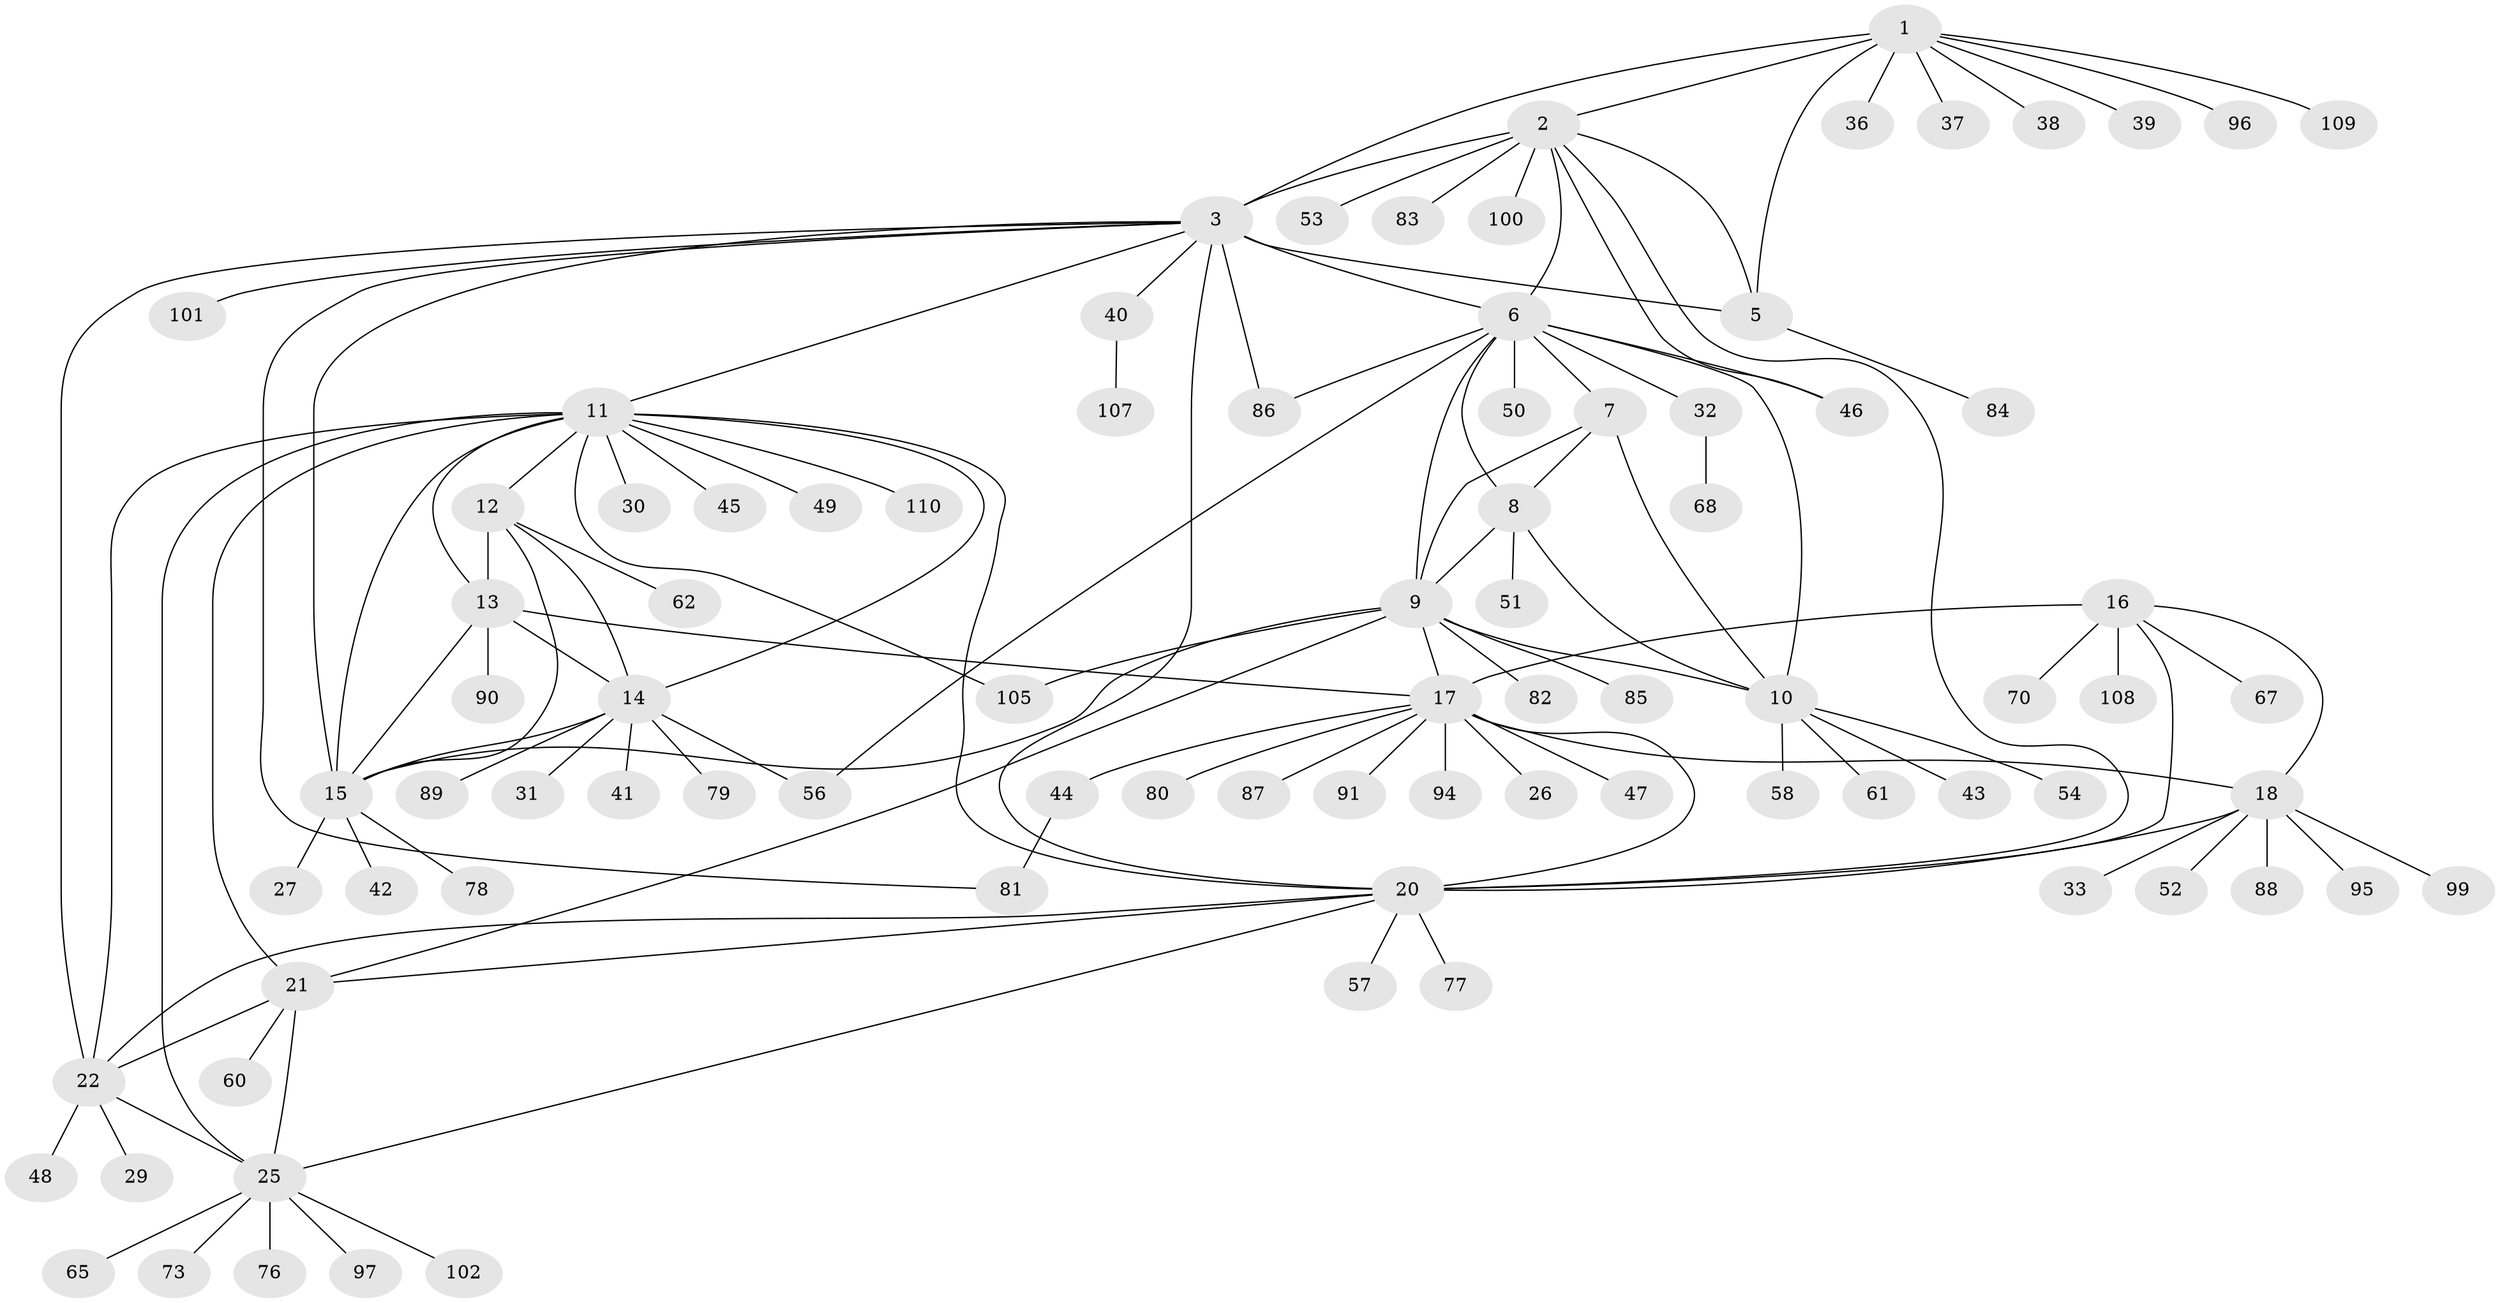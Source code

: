 // original degree distribution, {11: 0.01818181818181818, 8: 0.05454545454545454, 9: 0.02727272727272727, 5: 0.01818181818181818, 10: 0.045454545454545456, 4: 0.00909090909090909, 7: 0.02727272727272727, 6: 0.02727272727272727, 2: 0.11818181818181818, 1: 0.6181818181818182, 3: 0.03636363636363636}
// Generated by graph-tools (version 1.1) at 2025/11/02/27/25 16:11:29]
// undirected, 87 vertices, 124 edges
graph export_dot {
graph [start="1"]
  node [color=gray90,style=filled];
  1 [super="+28"];
  2 [super="+55"];
  3 [super="+4"];
  5;
  6 [super="+35"];
  7;
  8;
  9 [super="+74"];
  10 [super="+34"];
  11 [super="+23"];
  12 [super="+106"];
  13 [super="+66"];
  14 [super="+75"];
  15 [super="+71"];
  16 [super="+59"];
  17 [super="+19"];
  18 [super="+69"];
  20 [super="+24"];
  21;
  22 [super="+92"];
  25 [super="+63"];
  26 [super="+64"];
  27;
  29;
  30;
  31;
  32;
  33;
  36;
  37;
  38;
  39;
  40 [super="+103"];
  41 [super="+72"];
  42;
  43;
  44 [super="+98"];
  45;
  46;
  47;
  48;
  49;
  50 [super="+93"];
  51;
  52 [super="+104"];
  53;
  54;
  56;
  57;
  58;
  60;
  61;
  62;
  65;
  67;
  68;
  70;
  73;
  76;
  77;
  78;
  79;
  80;
  81;
  82;
  83;
  84;
  85;
  86;
  87;
  88;
  89;
  90;
  91;
  94;
  95;
  96;
  97;
  99;
  100;
  101;
  102;
  105;
  107;
  108;
  109;
  110;
  1 -- 2;
  1 -- 3 [weight=2];
  1 -- 5;
  1 -- 36;
  1 -- 37;
  1 -- 38;
  1 -- 39;
  1 -- 96;
  1 -- 109;
  2 -- 3 [weight=2];
  2 -- 5;
  2 -- 6;
  2 -- 20;
  2 -- 46;
  2 -- 53;
  2 -- 83;
  2 -- 100;
  3 -- 5 [weight=2];
  3 -- 81;
  3 -- 20;
  3 -- 6;
  3 -- 101;
  3 -- 40;
  3 -- 11;
  3 -- 15;
  3 -- 86;
  3 -- 22;
  5 -- 84;
  6 -- 7;
  6 -- 8;
  6 -- 9;
  6 -- 10;
  6 -- 32;
  6 -- 46;
  6 -- 50;
  6 -- 86;
  6 -- 56;
  7 -- 8;
  7 -- 9;
  7 -- 10;
  8 -- 9;
  8 -- 10;
  8 -- 51;
  9 -- 10;
  9 -- 15;
  9 -- 21;
  9 -- 82;
  9 -- 105;
  9 -- 85;
  9 -- 17;
  10 -- 58;
  10 -- 61;
  10 -- 43;
  10 -- 54;
  11 -- 12;
  11 -- 13;
  11 -- 14;
  11 -- 15;
  11 -- 30;
  11 -- 49;
  11 -- 105;
  11 -- 45;
  11 -- 110;
  11 -- 20;
  11 -- 21;
  11 -- 22;
  11 -- 25;
  12 -- 13;
  12 -- 14;
  12 -- 15;
  12 -- 62;
  13 -- 14;
  13 -- 15;
  13 -- 17;
  13 -- 90;
  14 -- 15;
  14 -- 31;
  14 -- 41;
  14 -- 56;
  14 -- 79;
  14 -- 89;
  15 -- 27;
  15 -- 42;
  15 -- 78;
  16 -- 17 [weight=2];
  16 -- 18;
  16 -- 20;
  16 -- 67;
  16 -- 70;
  16 -- 108;
  17 -- 18 [weight=2];
  17 -- 20 [weight=2];
  17 -- 26;
  17 -- 44;
  17 -- 80;
  17 -- 91;
  17 -- 47;
  17 -- 87;
  17 -- 94;
  18 -- 20;
  18 -- 33;
  18 -- 52;
  18 -- 88;
  18 -- 95;
  18 -- 99;
  20 -- 21;
  20 -- 22;
  20 -- 25;
  20 -- 77;
  20 -- 57;
  21 -- 22;
  21 -- 25;
  21 -- 60;
  22 -- 25;
  22 -- 29;
  22 -- 48;
  25 -- 65;
  25 -- 73;
  25 -- 76;
  25 -- 97;
  25 -- 102;
  32 -- 68;
  40 -- 107;
  44 -- 81;
}
